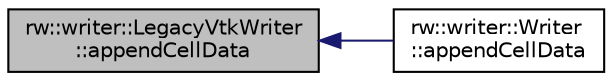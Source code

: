 digraph "rw::writer::LegacyVtkWriter::appendCellData"
{
  edge [fontname="Helvetica",fontsize="10",labelfontname="Helvetica",labelfontsize="10"];
  node [fontname="Helvetica",fontsize="10",shape=record];
  rankdir="LR";
  Node6 [label="rw::writer::LegacyVtkWriter\l::appendCellData",height=0.2,width=0.4,color="black", fillcolor="grey75", style="filled", fontcolor="black"];
  Node6 -> Node7 [dir="back",color="midnightblue",fontsize="10",style="solid",fontname="Helvetica"];
  Node7 [label="rw::writer::Writer\l::appendCellData",height=0.2,width=0.4,color="black", fillcolor="white", style="filled",URL="$classrw_1_1writer_1_1Writer.html#a11ae5b8006503b4ba98e4c80b1da0227",tooltip="Writes the float data associated to cells to the file. "];
}
